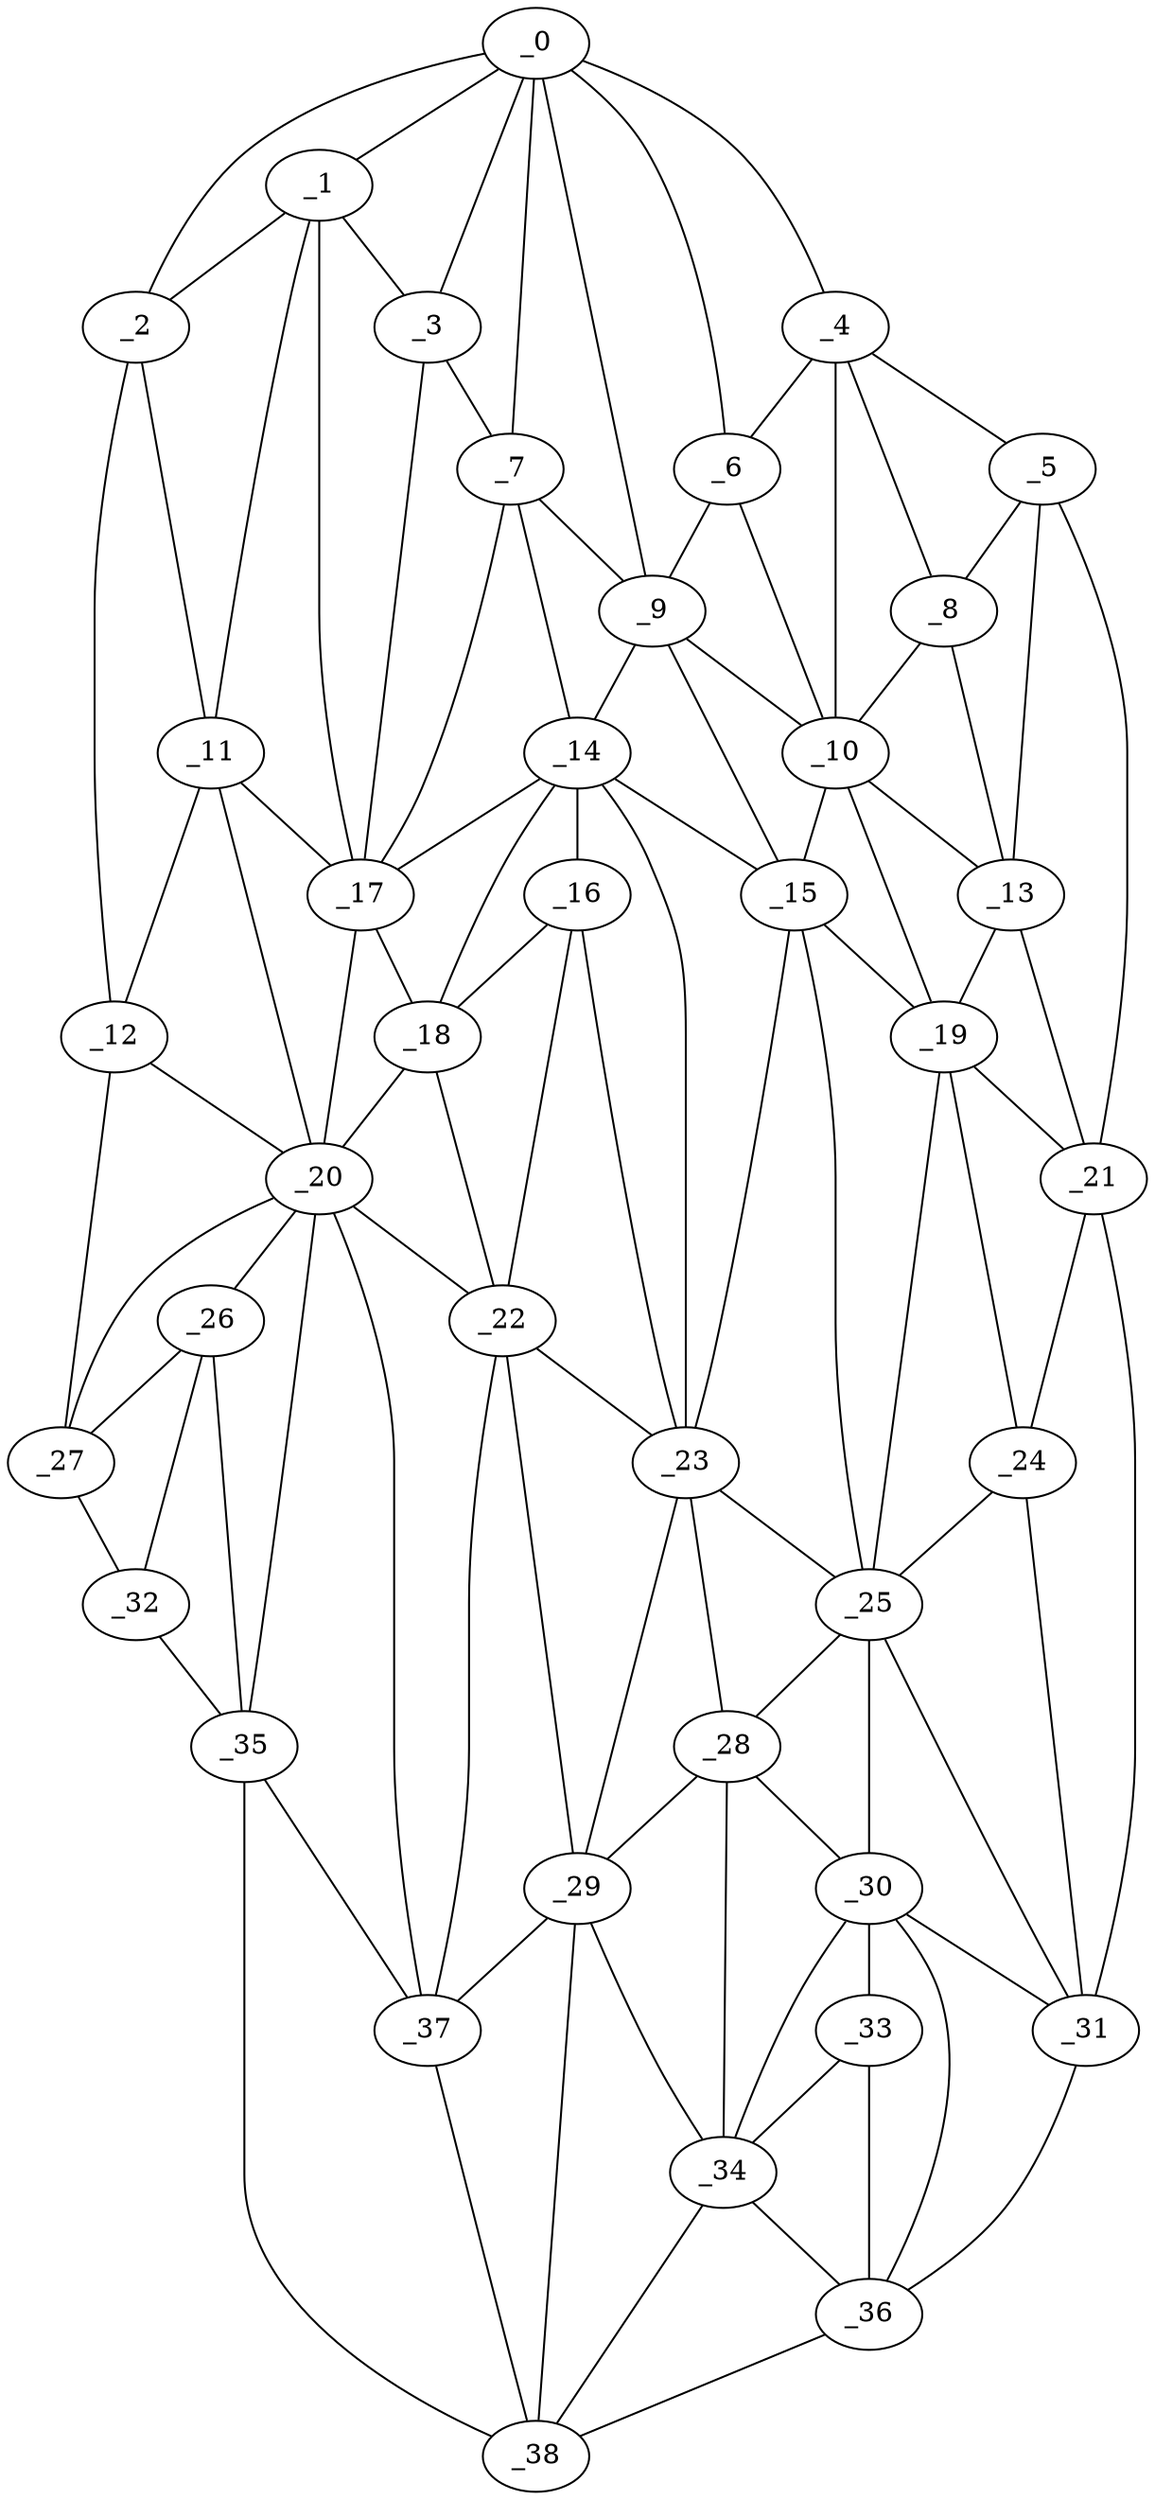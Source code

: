 graph "obj14__25.gxl" {
	_0	 [x=33,
		y=73];
	_1	 [x=34,
		y=101];
	_0 -- _1	 [valence=2];
	_2	 [x=34,
		y=108];
	_0 -- _2	 [valence=1];
	_3	 [x=35,
		y=81];
	_0 -- _3	 [valence=1];
	_4	 [x=36,
		y=20];
	_0 -- _4	 [valence=1];
	_6	 [x=38,
		y=40];
	_0 -- _6	 [valence=2];
	_7	 [x=41,
		y=74];
	_0 -- _7	 [valence=2];
	_9	 [x=45,
		y=46];
	_0 -- _9	 [valence=2];
	_1 -- _2	 [valence=1];
	_1 -- _3	 [valence=2];
	_11	 [x=53,
		y=118];
	_1 -- _11	 [valence=2];
	_17	 [x=62,
		y=89];
	_1 -- _17	 [valence=2];
	_2 -- _11	 [valence=2];
	_12	 [x=56,
		y=122];
	_2 -- _12	 [valence=1];
	_3 -- _7	 [valence=2];
	_3 -- _17	 [valence=1];
	_5	 [x=37,
		y=5];
	_4 -- _5	 [valence=1];
	_4 -- _6	 [valence=2];
	_8	 [x=44,
		y=16];
	_4 -- _8	 [valence=1];
	_10	 [x=49,
		y=24];
	_4 -- _10	 [valence=2];
	_5 -- _8	 [valence=2];
	_13	 [x=57,
		y=12];
	_5 -- _13	 [valence=1];
	_21	 [x=74,
		y=9];
	_5 -- _21	 [valence=1];
	_6 -- _9	 [valence=2];
	_6 -- _10	 [valence=2];
	_7 -- _9	 [valence=2];
	_14	 [x=57,
		y=73];
	_7 -- _14	 [valence=1];
	_7 -- _17	 [valence=2];
	_8 -- _10	 [valence=1];
	_8 -- _13	 [valence=2];
	_9 -- _10	 [valence=2];
	_9 -- _14	 [valence=2];
	_15	 [x=60,
		y=43];
	_9 -- _15	 [valence=2];
	_10 -- _13	 [valence=2];
	_10 -- _15	 [valence=2];
	_19	 [x=69,
		y=20];
	_10 -- _19	 [valence=2];
	_11 -- _12	 [valence=1];
	_11 -- _17	 [valence=2];
	_20	 [x=73,
		y=100];
	_11 -- _20	 [valence=2];
	_12 -- _20	 [valence=2];
	_27	 [x=79,
		y=121];
	_12 -- _27	 [valence=1];
	_13 -- _19	 [valence=2];
	_13 -- _21	 [valence=2];
	_14 -- _15	 [valence=2];
	_16	 [x=60,
		y=75];
	_14 -- _16	 [valence=2];
	_14 -- _17	 [valence=2];
	_18	 [x=63,
		y=80];
	_14 -- _18	 [valence=2];
	_23	 [x=76,
		y=61];
	_14 -- _23	 [valence=2];
	_15 -- _19	 [valence=2];
	_15 -- _23	 [valence=2];
	_25	 [x=78,
		y=36];
	_15 -- _25	 [valence=2];
	_16 -- _18	 [valence=1];
	_22	 [x=75,
		y=71];
	_16 -- _22	 [valence=1];
	_16 -- _23	 [valence=2];
	_17 -- _18	 [valence=1];
	_17 -- _20	 [valence=1];
	_18 -- _20	 [valence=2];
	_18 -- _22	 [valence=1];
	_19 -- _21	 [valence=2];
	_24	 [x=78,
		y=22];
	_19 -- _24	 [valence=1];
	_19 -- _25	 [valence=1];
	_20 -- _22	 [valence=2];
	_26	 [x=79,
		y=105];
	_20 -- _26	 [valence=1];
	_20 -- _27	 [valence=2];
	_35	 [x=97,
		y=100];
	_20 -- _35	 [valence=1];
	_37	 [x=98,
		y=77];
	_20 -- _37	 [valence=2];
	_21 -- _24	 [valence=2];
	_31	 [x=92,
		y=26];
	_21 -- _31	 [valence=1];
	_22 -- _23	 [valence=2];
	_29	 [x=85,
		y=65];
	_22 -- _29	 [valence=2];
	_22 -- _37	 [valence=2];
	_23 -- _25	 [valence=1];
	_28	 [x=82,
		y=58];
	_23 -- _28	 [valence=1];
	_23 -- _29	 [valence=1];
	_24 -- _25	 [valence=2];
	_24 -- _31	 [valence=1];
	_25 -- _28	 [valence=2];
	_30	 [x=89,
		y=37];
	_25 -- _30	 [valence=1];
	_25 -- _31	 [valence=2];
	_26 -- _27	 [valence=2];
	_32	 [x=92,
		y=116];
	_26 -- _32	 [valence=1];
	_26 -- _35	 [valence=2];
	_27 -- _32	 [valence=1];
	_28 -- _29	 [valence=2];
	_28 -- _30	 [valence=2];
	_34	 [x=95,
		y=48];
	_28 -- _34	 [valence=2];
	_29 -- _34	 [valence=1];
	_29 -- _37	 [valence=2];
	_38	 [x=99,
		y=67];
	_29 -- _38	 [valence=2];
	_30 -- _31	 [valence=1];
	_33	 [x=95,
		y=41];
	_30 -- _33	 [valence=1];
	_30 -- _34	 [valence=1];
	_36	 [x=98,
		y=32];
	_30 -- _36	 [valence=2];
	_31 -- _36	 [valence=1];
	_32 -- _35	 [valence=1];
	_33 -- _34	 [valence=2];
	_33 -- _36	 [valence=2];
	_34 -- _36	 [valence=2];
	_34 -- _38	 [valence=2];
	_35 -- _37	 [valence=1];
	_35 -- _38	 [valence=1];
	_36 -- _38	 [valence=1];
	_37 -- _38	 [valence=2];
}

